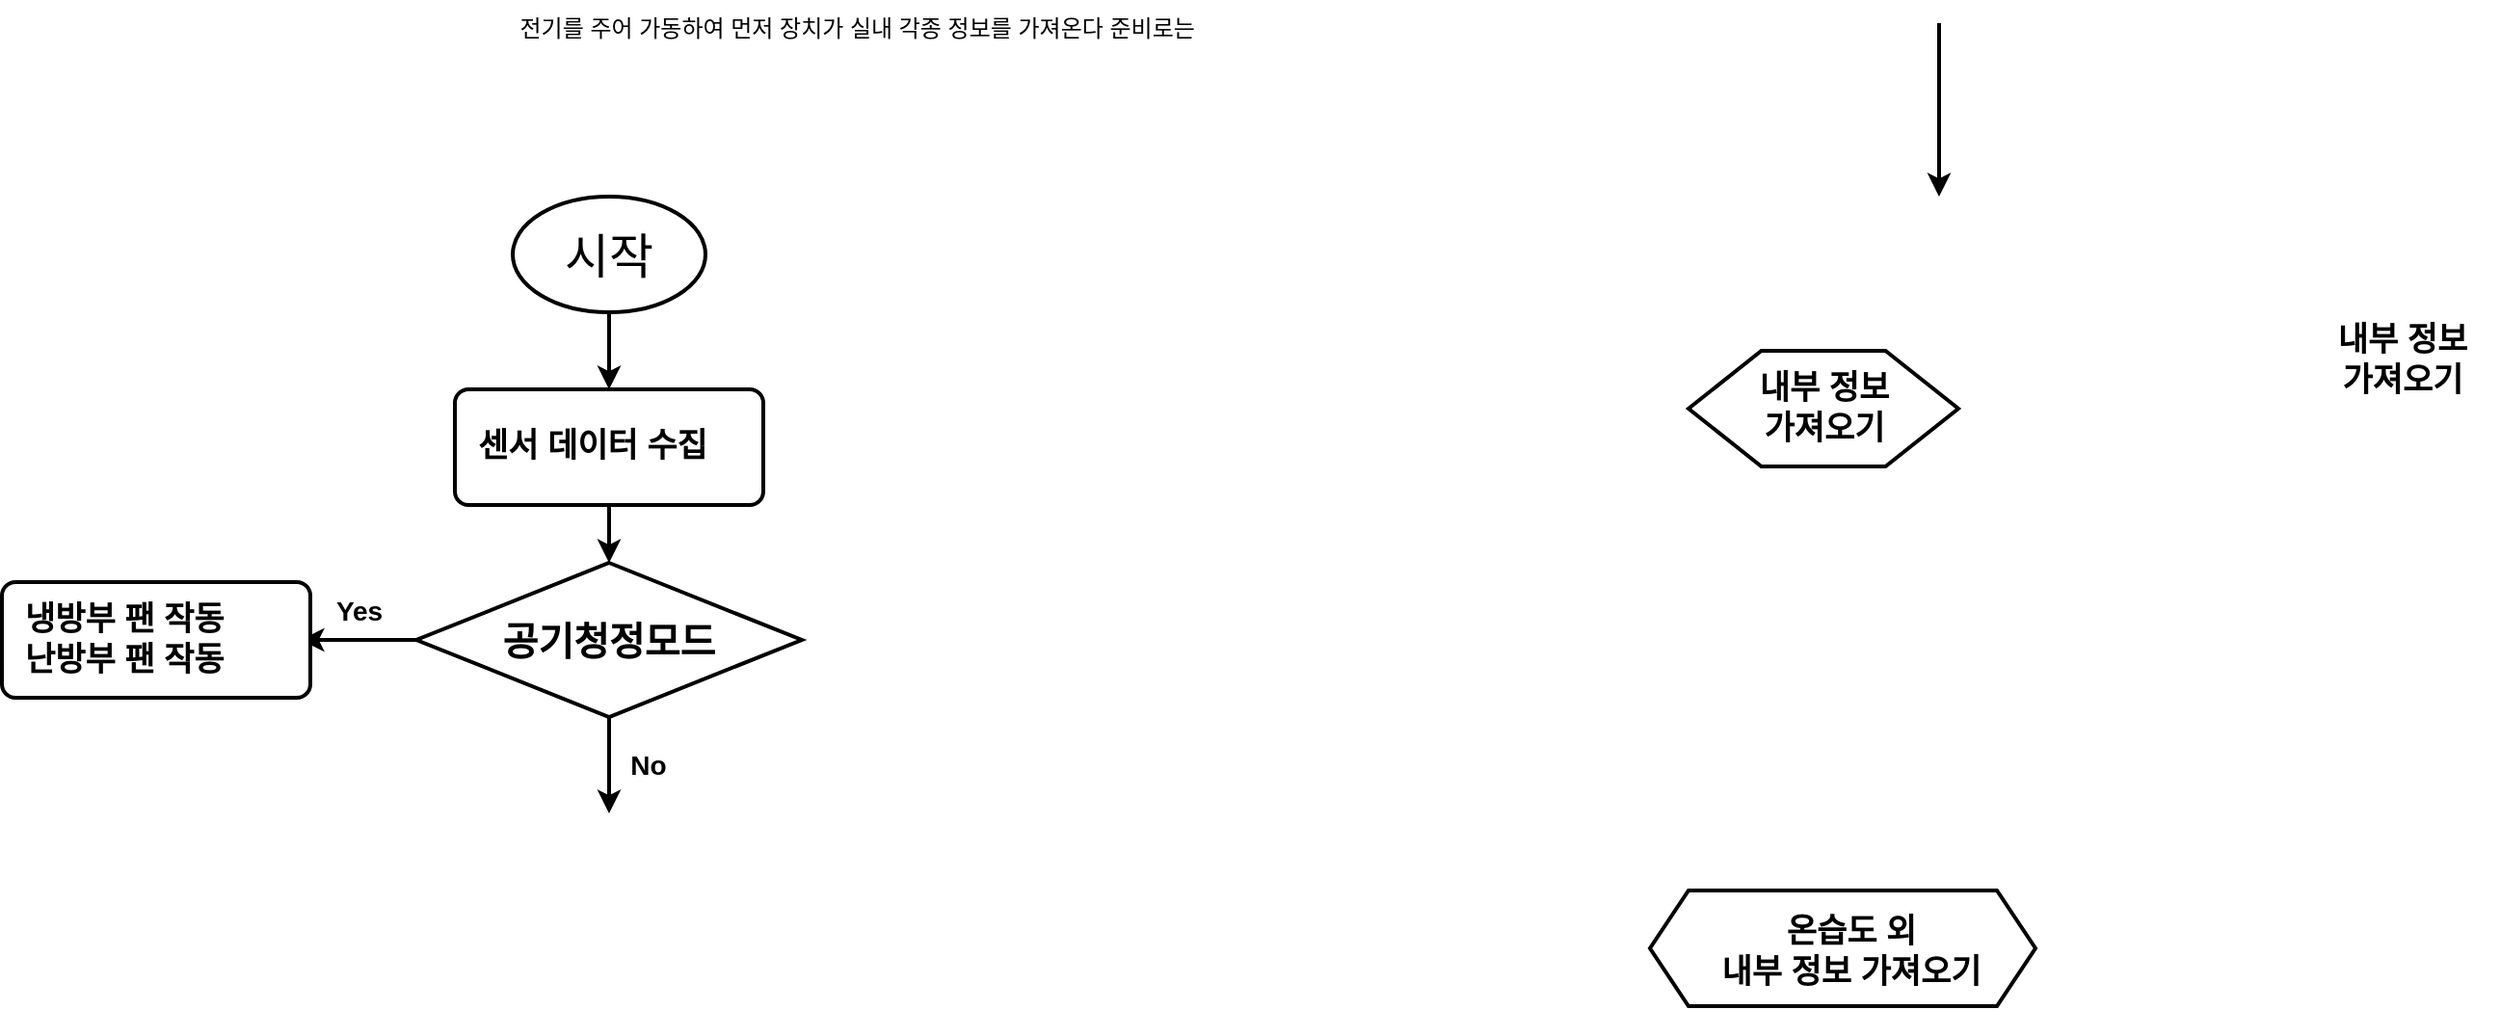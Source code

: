 <mxfile version="21.6.5" type="github">
  <diagram name="Page-1" id="edf60f1a-56cd-e834-aa8a-f176f3a09ee4">
    <mxGraphModel dx="2234" dy="1956" grid="1" gridSize="10" guides="1" tooltips="1" connect="1" arrows="1" fold="1" page="0" pageScale="1" pageWidth="1200" pageHeight="1920" background="none" math="0" shadow="0">
      <root>
        <mxCell id="0" />
        <mxCell id="1" parent="0" />
        <mxCell id="YdEf1U2aBX7Xs1DpeKaN-1" value="시작" style="strokeWidth=2;html=1;shape=mxgraph.flowchart.start_1;whiteSpace=wrap;fontSize=25;" vertex="1" parent="1">
          <mxGeometry x="-370" y="-830" width="100" height="60" as="geometry" />
        </mxCell>
        <mxCell id="YdEf1U2aBX7Xs1DpeKaN-5" value="" style="endArrow=classic;html=1;rounded=0;exitX=0.5;exitY=1;exitDx=0;exitDy=0;exitPerimeter=0;strokeWidth=2;entryX=0.5;entryY=0;entryDx=0;entryDy=0;" edge="1" parent="1" source="YdEf1U2aBX7Xs1DpeKaN-1" target="YdEf1U2aBX7Xs1DpeKaN-15">
          <mxGeometry width="50" height="50" relative="1" as="geometry">
            <mxPoint x="200" y="-460" as="sourcePoint" />
            <mxPoint x="-320" y="-750" as="targetPoint" />
          </mxGeometry>
        </mxCell>
        <mxCell id="YdEf1U2aBX7Xs1DpeKaN-7" value="공기청정모드" style="strokeWidth=2;html=1;shape=mxgraph.flowchart.decision;whiteSpace=wrap;fontSize=20;fontStyle=1" vertex="1" parent="1">
          <mxGeometry x="-420" y="-640" width="200" height="80" as="geometry" />
        </mxCell>
        <mxCell id="YdEf1U2aBX7Xs1DpeKaN-10" value="" style="verticalLabelPosition=bottom;verticalAlign=top;html=1;shape=hexagon;perimeter=hexagonPerimeter2;arcSize=6;size=0.27;strokeWidth=2;" vertex="1" parent="1">
          <mxGeometry x="240" y="-750" width="140" height="60" as="geometry" />
        </mxCell>
        <mxCell id="YdEf1U2aBX7Xs1DpeKaN-11" value="&lt;span style=&quot;font-size: 17px;&quot;&gt;내부 정보&lt;br&gt;가져오기&lt;/span&gt;" style="text;html=1;align=center;verticalAlign=middle;resizable=0;points=[];autosize=1;strokeColor=none;fillColor=none;strokeWidth=2;fontStyle=1" vertex="1" parent="1">
          <mxGeometry x="260" y="-745" width="100" height="50" as="geometry" />
        </mxCell>
        <mxCell id="YdEf1U2aBX7Xs1DpeKaN-13" value="" style="verticalLabelPosition=bottom;verticalAlign=top;html=1;shape=hexagon;perimeter=hexagonPerimeter2;arcSize=6;size=0.1;strokeWidth=2;" vertex="1" parent="1">
          <mxGeometry x="220" y="-470" width="200" height="60" as="geometry" />
        </mxCell>
        <mxCell id="YdEf1U2aBX7Xs1DpeKaN-14" value="&lt;span style=&quot;font-size: 17px;&quot;&gt;내부 정보&lt;br&gt;가져오기&lt;/span&gt;" style="text;html=1;align=center;verticalAlign=middle;resizable=0;points=[];autosize=1;strokeColor=none;fillColor=none;strokeWidth=2;fontStyle=1" vertex="1" parent="1">
          <mxGeometry x="560" y="-770" width="100" height="50" as="geometry" />
        </mxCell>
        <mxCell id="YdEf1U2aBX7Xs1DpeKaN-15" value="" style="rounded=1;whiteSpace=wrap;html=1;absoluteArcSize=1;arcSize=14;strokeWidth=2;" vertex="1" parent="1">
          <mxGeometry x="-400" y="-730" width="160" height="60" as="geometry" />
        </mxCell>
        <mxCell id="YdEf1U2aBX7Xs1DpeKaN-16" value="&lt;span style=&quot;font-size: 17px;&quot;&gt;센서 데이터 수집&lt;/span&gt;" style="text;html=1;align=left;verticalAlign=middle;resizable=0;points=[];autosize=1;strokeColor=none;fillColor=none;strokeWidth=2;fontStyle=1" vertex="1" parent="1">
          <mxGeometry x="-390" y="-715" width="150" height="30" as="geometry" />
        </mxCell>
        <mxCell id="YdEf1U2aBX7Xs1DpeKaN-20" value="전기를 주어 가동하여 먼저 장치가 실내 각종 정보를 가져온다 준비로는&amp;nbsp;" style="text;html=1;align=center;verticalAlign=middle;resizable=0;points=[];autosize=1;strokeColor=none;fillColor=none;" vertex="1" parent="1">
          <mxGeometry x="-390" y="-932" width="400" height="30" as="geometry" />
        </mxCell>
        <mxCell id="YdEf1U2aBX7Xs1DpeKaN-21" value="&lt;span style=&quot;font-size: 17px;&quot;&gt;온습도 외&lt;br&gt;내부 정보 가져오기&lt;/span&gt;" style="text;html=1;align=center;verticalAlign=middle;resizable=0;points=[];autosize=1;strokeColor=none;fillColor=none;strokeWidth=2;fontStyle=1" vertex="1" parent="1">
          <mxGeometry x="239" y="-463" width="170" height="50" as="geometry" />
        </mxCell>
        <mxCell id="YdEf1U2aBX7Xs1DpeKaN-22" value="" style="endArrow=classic;html=1;rounded=0;exitX=0.5;exitY=1;exitDx=0;exitDy=0;entryX=0.5;entryY=0;entryDx=0;entryDy=0;entryPerimeter=0;strokeWidth=2;" edge="1" parent="1" source="YdEf1U2aBX7Xs1DpeKaN-15" target="YdEf1U2aBX7Xs1DpeKaN-7">
          <mxGeometry width="50" height="50" relative="1" as="geometry">
            <mxPoint x="-645.07" y="-720" as="sourcePoint" />
            <mxPoint x="-435" y="-710" as="targetPoint" />
            <Array as="points">
              <mxPoint x="-320" y="-670" />
            </Array>
          </mxGeometry>
        </mxCell>
        <mxCell id="YdEf1U2aBX7Xs1DpeKaN-23" value="" style="endArrow=classic;html=1;rounded=0;exitX=0.5;exitY=1;exitDx=0;exitDy=0;exitPerimeter=0;jumpSize=6;strokeWidth=2;" edge="1" parent="1" source="YdEf1U2aBX7Xs1DpeKaN-7">
          <mxGeometry width="50" height="50" relative="1" as="geometry">
            <mxPoint x="-240" y="-660" as="sourcePoint" />
            <mxPoint x="-320" y="-510" as="targetPoint" />
          </mxGeometry>
        </mxCell>
        <mxCell id="YdEf1U2aBX7Xs1DpeKaN-25" value="No" style="text;html=1;align=center;verticalAlign=middle;resizable=0;points=[];autosize=1;strokeColor=none;fillColor=none;fontSize=14;fontStyle=1" vertex="1" parent="1">
          <mxGeometry x="-320" y="-550" width="40" height="30" as="geometry" />
        </mxCell>
        <mxCell id="YdEf1U2aBX7Xs1DpeKaN-26" value="" style="endArrow=classic;html=1;rounded=0;jumpSize=6;strokeWidth=2;" edge="1" parent="1">
          <mxGeometry width="50" height="50" relative="1" as="geometry">
            <mxPoint x="370" y="-920" as="sourcePoint" />
            <mxPoint x="370" y="-830" as="targetPoint" />
          </mxGeometry>
        </mxCell>
        <mxCell id="YdEf1U2aBX7Xs1DpeKaN-27" value="" style="endArrow=classic;html=1;rounded=0;jumpSize=6;strokeWidth=2;exitX=0;exitY=0.5;exitDx=0;exitDy=0;exitPerimeter=0;" edge="1" parent="1" source="YdEf1U2aBX7Xs1DpeKaN-7">
          <mxGeometry width="50" height="50" relative="1" as="geometry">
            <mxPoint x="-660" y="-560" as="sourcePoint" />
            <mxPoint x="-480" y="-600" as="targetPoint" />
          </mxGeometry>
        </mxCell>
        <mxCell id="YdEf1U2aBX7Xs1DpeKaN-28" value="Yes" style="text;html=1;align=center;verticalAlign=middle;resizable=0;points=[];autosize=1;strokeColor=none;fillColor=none;fontSize=14;fontStyle=1" vertex="1" parent="1">
          <mxGeometry x="-475" y="-630" width="50" height="30" as="geometry" />
        </mxCell>
        <mxCell id="YdEf1U2aBX7Xs1DpeKaN-29" value="" style="rounded=1;whiteSpace=wrap;html=1;absoluteArcSize=1;arcSize=14;strokeWidth=2;" vertex="1" parent="1">
          <mxGeometry x="-635" y="-630" width="160" height="60" as="geometry" />
        </mxCell>
        <mxCell id="YdEf1U2aBX7Xs1DpeKaN-30" value="&lt;span style=&quot;font-size: 17px;&quot;&gt;냉방부 팬 작동&lt;br&gt;난방부 팬 작동&lt;br&gt;&lt;/span&gt;" style="text;html=1;align=left;verticalAlign=middle;resizable=0;points=[];autosize=1;strokeColor=none;fillColor=none;strokeWidth=2;fontStyle=1" vertex="1" parent="1">
          <mxGeometry x="-625" y="-625" width="130" height="50" as="geometry" />
        </mxCell>
      </root>
    </mxGraphModel>
  </diagram>
</mxfile>
